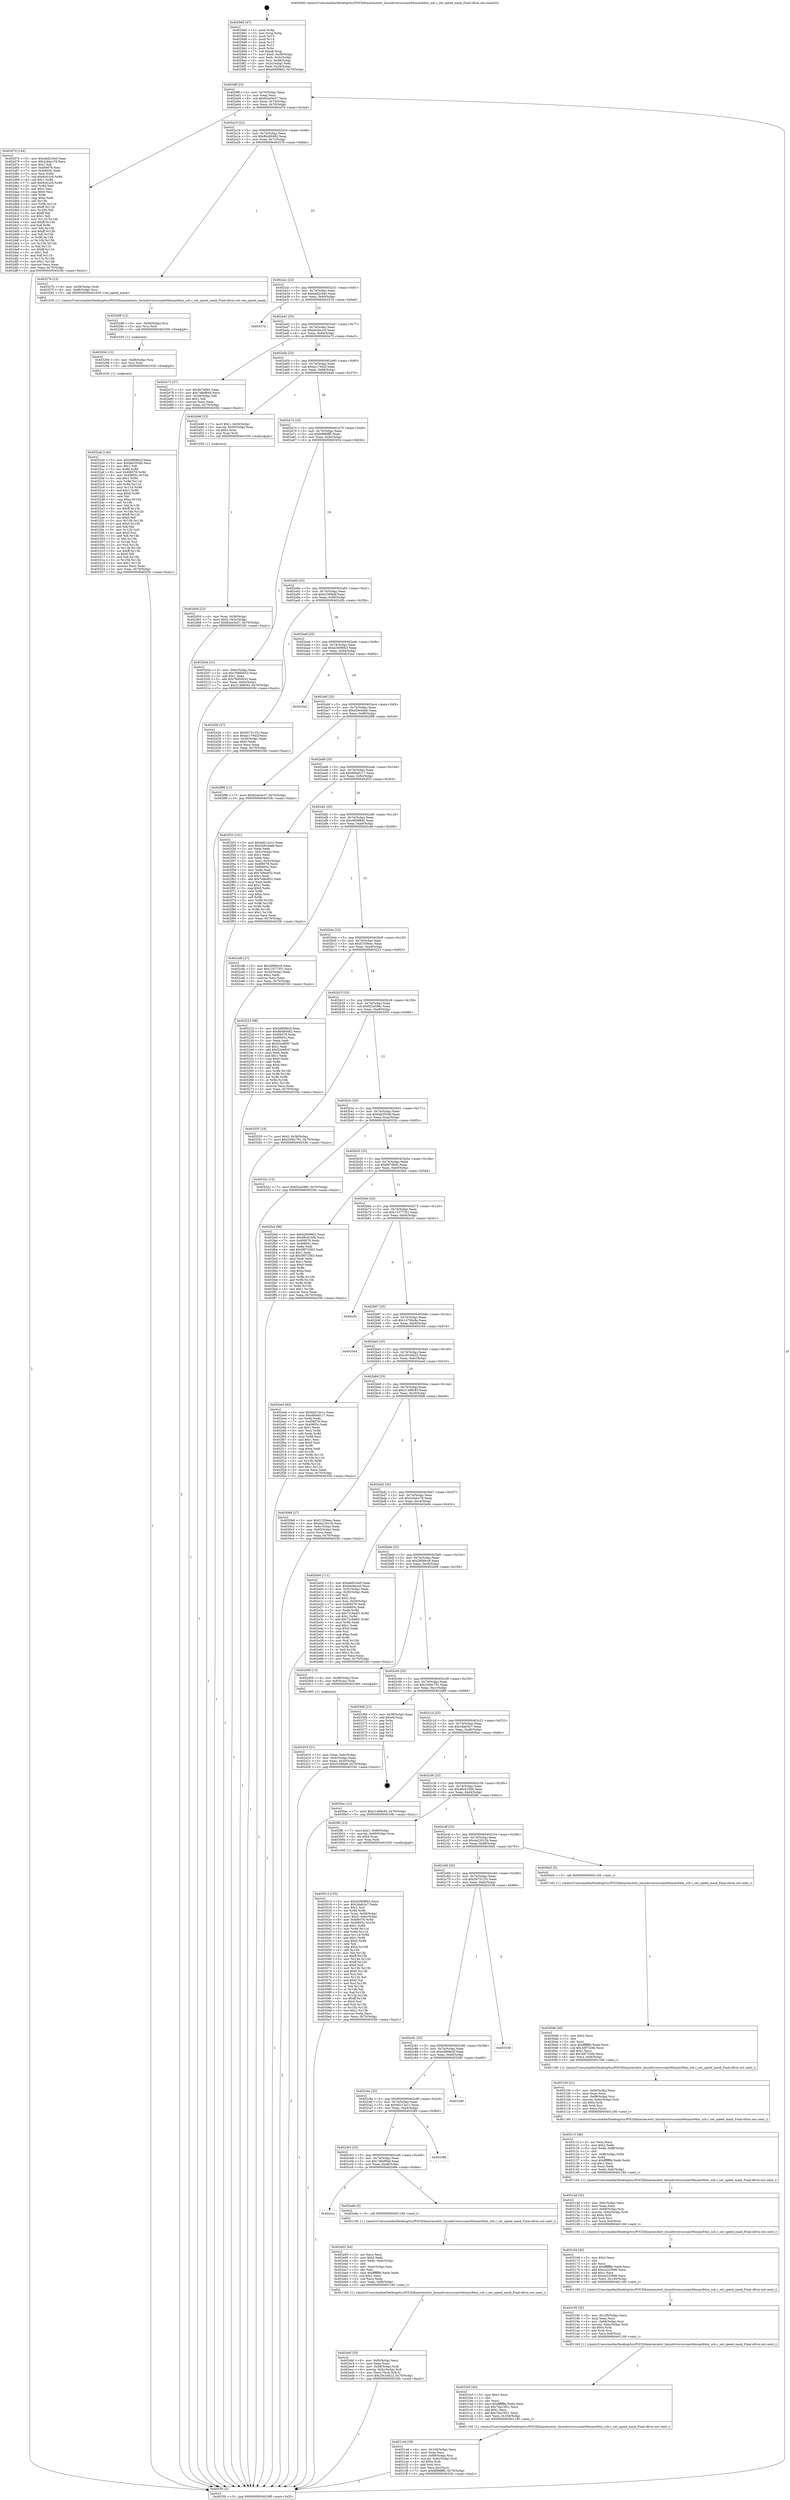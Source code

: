 digraph "0x4029d0" {
  label = "0x4029d0 (/mnt/c/Users/mathe/Desktop/tcc/POCII/binaries/extr_linuxdriversscsiaic94xxaic94xx_scb.c_set_speed_mask_Final-ollvm.out::main(0))"
  labelloc = "t"
  node[shape=record]

  Entry [label="",width=0.3,height=0.3,shape=circle,fillcolor=black,style=filled]
  "0x4029ff" [label="{
     0x4029ff [23]\l
     | [instrs]\l
     &nbsp;&nbsp;0x4029ff \<+3\>: mov -0x70(%rbp),%eax\l
     &nbsp;&nbsp;0x402a02 \<+2\>: mov %eax,%ecx\l
     &nbsp;&nbsp;0x402a04 \<+6\>: sub $0x82ee5e37,%ecx\l
     &nbsp;&nbsp;0x402a0a \<+3\>: mov %eax,-0x74(%rbp)\l
     &nbsp;&nbsp;0x402a0d \<+3\>: mov %ecx,-0x78(%rbp)\l
     &nbsp;&nbsp;0x402a10 \<+6\>: je 0000000000402d74 \<main+0x3a4\>\l
  }"]
  "0x402d74" [label="{
     0x402d74 [144]\l
     | [instrs]\l
     &nbsp;&nbsp;0x402d74 \<+5\>: mov $0xa6d2c5e0,%eax\l
     &nbsp;&nbsp;0x402d79 \<+5\>: mov $0x2cbdcc78,%ecx\l
     &nbsp;&nbsp;0x402d7e \<+2\>: mov $0x1,%dl\l
     &nbsp;&nbsp;0x402d80 \<+7\>: mov 0x406078,%esi\l
     &nbsp;&nbsp;0x402d87 \<+7\>: mov 0x40605c,%edi\l
     &nbsp;&nbsp;0x402d8e \<+3\>: mov %esi,%r8d\l
     &nbsp;&nbsp;0x402d91 \<+7\>: sub $0x8cfc2c6,%r8d\l
     &nbsp;&nbsp;0x402d98 \<+4\>: sub $0x1,%r8d\l
     &nbsp;&nbsp;0x402d9c \<+7\>: add $0x8cfc2c6,%r8d\l
     &nbsp;&nbsp;0x402da3 \<+4\>: imul %r8d,%esi\l
     &nbsp;&nbsp;0x402da7 \<+3\>: and $0x1,%esi\l
     &nbsp;&nbsp;0x402daa \<+3\>: cmp $0x0,%esi\l
     &nbsp;&nbsp;0x402dad \<+4\>: sete %r9b\l
     &nbsp;&nbsp;0x402db1 \<+3\>: cmp $0xa,%edi\l
     &nbsp;&nbsp;0x402db4 \<+4\>: setl %r10b\l
     &nbsp;&nbsp;0x402db8 \<+3\>: mov %r9b,%r11b\l
     &nbsp;&nbsp;0x402dbb \<+4\>: xor $0xff,%r11b\l
     &nbsp;&nbsp;0x402dbf \<+3\>: mov %r10b,%bl\l
     &nbsp;&nbsp;0x402dc2 \<+3\>: xor $0xff,%bl\l
     &nbsp;&nbsp;0x402dc5 \<+3\>: xor $0x1,%dl\l
     &nbsp;&nbsp;0x402dc8 \<+3\>: mov %r11b,%r14b\l
     &nbsp;&nbsp;0x402dcb \<+4\>: and $0xff,%r14b\l
     &nbsp;&nbsp;0x402dcf \<+3\>: and %dl,%r9b\l
     &nbsp;&nbsp;0x402dd2 \<+3\>: mov %bl,%r15b\l
     &nbsp;&nbsp;0x402dd5 \<+4\>: and $0xff,%r15b\l
     &nbsp;&nbsp;0x402dd9 \<+3\>: and %dl,%r10b\l
     &nbsp;&nbsp;0x402ddc \<+3\>: or %r9b,%r14b\l
     &nbsp;&nbsp;0x402ddf \<+3\>: or %r10b,%r15b\l
     &nbsp;&nbsp;0x402de2 \<+3\>: xor %r15b,%r14b\l
     &nbsp;&nbsp;0x402de5 \<+3\>: or %bl,%r11b\l
     &nbsp;&nbsp;0x402de8 \<+4\>: xor $0xff,%r11b\l
     &nbsp;&nbsp;0x402dec \<+3\>: or $0x1,%dl\l
     &nbsp;&nbsp;0x402def \<+3\>: and %dl,%r11b\l
     &nbsp;&nbsp;0x402df2 \<+3\>: or %r11b,%r14b\l
     &nbsp;&nbsp;0x402df5 \<+4\>: test $0x1,%r14b\l
     &nbsp;&nbsp;0x402df9 \<+3\>: cmovne %ecx,%eax\l
     &nbsp;&nbsp;0x402dfc \<+3\>: mov %eax,-0x70(%rbp)\l
     &nbsp;&nbsp;0x402dff \<+5\>: jmp 00000000004033fc \<main+0xa2c\>\l
  }"]
  "0x402a16" [label="{
     0x402a16 [22]\l
     | [instrs]\l
     &nbsp;&nbsp;0x402a16 \<+5\>: jmp 0000000000402a1b \<main+0x4b\>\l
     &nbsp;&nbsp;0x402a1b \<+3\>: mov -0x74(%rbp),%eax\l
     &nbsp;&nbsp;0x402a1e \<+5\>: sub $0x8b480482,%eax\l
     &nbsp;&nbsp;0x402a23 \<+3\>: mov %eax,-0x7c(%rbp)\l
     &nbsp;&nbsp;0x402a26 \<+6\>: je 000000000040327b \<main+0x8ab\>\l
  }"]
  Exit [label="",width=0.3,height=0.3,shape=circle,fillcolor=black,style=filled,peripheries=2]
  "0x40327b" [label="{
     0x40327b [13]\l
     | [instrs]\l
     &nbsp;&nbsp;0x40327b \<+4\>: mov -0x58(%rbp),%rdi\l
     &nbsp;&nbsp;0x40327f \<+4\>: mov -0x68(%rbp),%rsi\l
     &nbsp;&nbsp;0x403283 \<+5\>: call 0000000000401630 \<set_speed_mask\>\l
     | [calls]\l
     &nbsp;&nbsp;0x401630 \{1\} (/mnt/c/Users/mathe/Desktop/tcc/POCII/binaries/extr_linuxdriversscsiaic94xxaic94xx_scb.c_set_speed_mask_Final-ollvm.out::set_speed_mask)\l
  }"]
  "0x402a2c" [label="{
     0x402a2c [22]\l
     | [instrs]\l
     &nbsp;&nbsp;0x402a2c \<+5\>: jmp 0000000000402a31 \<main+0x61\>\l
     &nbsp;&nbsp;0x402a31 \<+3\>: mov -0x74(%rbp),%eax\l
     &nbsp;&nbsp;0x402a34 \<+5\>: sub $0xa6d2c5e0,%eax\l
     &nbsp;&nbsp;0x402a39 \<+3\>: mov %eax,-0x80(%rbp)\l
     &nbsp;&nbsp;0x402a3c \<+6\>: je 000000000040337d \<main+0x9ad\>\l
  }"]
  "0x4032a0" [label="{
     0x4032a0 [140]\l
     | [instrs]\l
     &nbsp;&nbsp;0x4032a0 \<+5\>: mov $0x5d808e2f,%eax\l
     &nbsp;&nbsp;0x4032a5 \<+5\>: mov $0xfab355db,%ecx\l
     &nbsp;&nbsp;0x4032aa \<+2\>: mov $0x1,%dl\l
     &nbsp;&nbsp;0x4032ac \<+3\>: xor %r8d,%r8d\l
     &nbsp;&nbsp;0x4032af \<+8\>: mov 0x406078,%r9d\l
     &nbsp;&nbsp;0x4032b7 \<+8\>: mov 0x40605c,%r10d\l
     &nbsp;&nbsp;0x4032bf \<+4\>: sub $0x1,%r8d\l
     &nbsp;&nbsp;0x4032c3 \<+3\>: mov %r9d,%r11d\l
     &nbsp;&nbsp;0x4032c6 \<+3\>: add %r8d,%r11d\l
     &nbsp;&nbsp;0x4032c9 \<+4\>: imul %r11d,%r9d\l
     &nbsp;&nbsp;0x4032cd \<+4\>: and $0x1,%r9d\l
     &nbsp;&nbsp;0x4032d1 \<+4\>: cmp $0x0,%r9d\l
     &nbsp;&nbsp;0x4032d5 \<+3\>: sete %bl\l
     &nbsp;&nbsp;0x4032d8 \<+4\>: cmp $0xa,%r10d\l
     &nbsp;&nbsp;0x4032dc \<+4\>: setl %r14b\l
     &nbsp;&nbsp;0x4032e0 \<+3\>: mov %bl,%r15b\l
     &nbsp;&nbsp;0x4032e3 \<+4\>: xor $0xff,%r15b\l
     &nbsp;&nbsp;0x4032e7 \<+3\>: mov %r14b,%r12b\l
     &nbsp;&nbsp;0x4032ea \<+4\>: xor $0xff,%r12b\l
     &nbsp;&nbsp;0x4032ee \<+3\>: xor $0x0,%dl\l
     &nbsp;&nbsp;0x4032f1 \<+3\>: mov %r15b,%r13b\l
     &nbsp;&nbsp;0x4032f4 \<+4\>: and $0x0,%r13b\l
     &nbsp;&nbsp;0x4032f8 \<+2\>: and %dl,%bl\l
     &nbsp;&nbsp;0x4032fa \<+3\>: mov %r12b,%sil\l
     &nbsp;&nbsp;0x4032fd \<+4\>: and $0x0,%sil\l
     &nbsp;&nbsp;0x403301 \<+3\>: and %dl,%r14b\l
     &nbsp;&nbsp;0x403304 \<+3\>: or %bl,%r13b\l
     &nbsp;&nbsp;0x403307 \<+3\>: or %r14b,%sil\l
     &nbsp;&nbsp;0x40330a \<+3\>: xor %sil,%r13b\l
     &nbsp;&nbsp;0x40330d \<+3\>: or %r12b,%r15b\l
     &nbsp;&nbsp;0x403310 \<+4\>: xor $0xff,%r15b\l
     &nbsp;&nbsp;0x403314 \<+3\>: or $0x0,%dl\l
     &nbsp;&nbsp;0x403317 \<+3\>: and %dl,%r15b\l
     &nbsp;&nbsp;0x40331a \<+3\>: or %r15b,%r13b\l
     &nbsp;&nbsp;0x40331d \<+4\>: test $0x1,%r13b\l
     &nbsp;&nbsp;0x403321 \<+3\>: cmovne %ecx,%eax\l
     &nbsp;&nbsp;0x403324 \<+3\>: mov %eax,-0x70(%rbp)\l
     &nbsp;&nbsp;0x403327 \<+5\>: jmp 00000000004033fc \<main+0xa2c\>\l
  }"]
  "0x40337d" [label="{
     0x40337d\l
  }", style=dashed]
  "0x402a42" [label="{
     0x402a42 [25]\l
     | [instrs]\l
     &nbsp;&nbsp;0x402a42 \<+5\>: jmp 0000000000402a47 \<main+0x77\>\l
     &nbsp;&nbsp;0x402a47 \<+3\>: mov -0x74(%rbp),%eax\l
     &nbsp;&nbsp;0x402a4a \<+5\>: sub $0xbbcbecc0,%eax\l
     &nbsp;&nbsp;0x402a4f \<+6\>: mov %eax,-0x84(%rbp)\l
     &nbsp;&nbsp;0x402a55 \<+6\>: je 0000000000402e73 \<main+0x4a3\>\l
  }"]
  "0x403294" [label="{
     0x403294 [12]\l
     | [instrs]\l
     &nbsp;&nbsp;0x403294 \<+4\>: mov -0x68(%rbp),%rsi\l
     &nbsp;&nbsp;0x403298 \<+3\>: mov %rsi,%rdi\l
     &nbsp;&nbsp;0x40329b \<+5\>: call 0000000000401030 \<free@plt\>\l
     | [calls]\l
     &nbsp;&nbsp;0x401030 \{1\} (unknown)\l
  }"]
  "0x402e73" [label="{
     0x402e73 [27]\l
     | [instrs]\l
     &nbsp;&nbsp;0x402e73 \<+5\>: mov $0x9e7d692,%eax\l
     &nbsp;&nbsp;0x402e78 \<+5\>: mov $0x7d6ef64d,%ecx\l
     &nbsp;&nbsp;0x402e7d \<+3\>: mov -0x29(%rbp),%dl\l
     &nbsp;&nbsp;0x402e80 \<+3\>: test $0x1,%dl\l
     &nbsp;&nbsp;0x402e83 \<+3\>: cmovne %ecx,%eax\l
     &nbsp;&nbsp;0x402e86 \<+3\>: mov %eax,-0x70(%rbp)\l
     &nbsp;&nbsp;0x402e89 \<+5\>: jmp 00000000004033fc \<main+0xa2c\>\l
  }"]
  "0x402a5b" [label="{
     0x402a5b [25]\l
     | [instrs]\l
     &nbsp;&nbsp;0x402a5b \<+5\>: jmp 0000000000402a60 \<main+0x90\>\l
     &nbsp;&nbsp;0x402a60 \<+3\>: mov -0x74(%rbp),%eax\l
     &nbsp;&nbsp;0x402a63 \<+5\>: sub $0xbc17942f,%eax\l
     &nbsp;&nbsp;0x402a68 \<+6\>: mov %eax,-0x88(%rbp)\l
     &nbsp;&nbsp;0x402a6e \<+6\>: je 0000000000402d46 \<main+0x376\>\l
  }"]
  "0x403288" [label="{
     0x403288 [12]\l
     | [instrs]\l
     &nbsp;&nbsp;0x403288 \<+4\>: mov -0x58(%rbp),%rsi\l
     &nbsp;&nbsp;0x40328c \<+3\>: mov %rsi,%rdi\l
     &nbsp;&nbsp;0x40328f \<+5\>: call 0000000000401030 \<free@plt\>\l
     | [calls]\l
     &nbsp;&nbsp;0x401030 \{1\} (unknown)\l
  }"]
  "0x402d46" [label="{
     0x402d46 [23]\l
     | [instrs]\l
     &nbsp;&nbsp;0x402d46 \<+7\>: movl $0x1,-0x50(%rbp)\l
     &nbsp;&nbsp;0x402d4d \<+4\>: movslq -0x50(%rbp),%rax\l
     &nbsp;&nbsp;0x402d51 \<+4\>: shl $0x2,%rax\l
     &nbsp;&nbsp;0x402d55 \<+3\>: mov %rax,%rdi\l
     &nbsp;&nbsp;0x402d58 \<+5\>: call 0000000000401050 \<malloc@plt\>\l
     | [calls]\l
     &nbsp;&nbsp;0x401050 \{1\} (unknown)\l
  }"]
  "0x402a74" [label="{
     0x402a74 [25]\l
     | [instrs]\l
     &nbsp;&nbsp;0x402a74 \<+5\>: jmp 0000000000402a79 \<main+0xa9\>\l
     &nbsp;&nbsp;0x402a79 \<+3\>: mov -0x74(%rbp),%eax\l
     &nbsp;&nbsp;0x402a7c \<+5\>: sub $0xbf888ff5,%eax\l
     &nbsp;&nbsp;0x402a81 \<+6\>: mov %eax,-0x8c(%rbp)\l
     &nbsp;&nbsp;0x402a87 \<+6\>: je 0000000000403204 \<main+0x834\>\l
  }"]
  "0x4031dd" [label="{
     0x4031dd [39]\l
     | [instrs]\l
     &nbsp;&nbsp;0x4031dd \<+6\>: mov -0x104(%rbp),%ecx\l
     &nbsp;&nbsp;0x4031e3 \<+3\>: imul %eax,%ecx\l
     &nbsp;&nbsp;0x4031e6 \<+4\>: mov -0x68(%rbp),%rsi\l
     &nbsp;&nbsp;0x4031ea \<+4\>: movslq -0x6c(%rbp),%rdi\l
     &nbsp;&nbsp;0x4031ee \<+4\>: shl $0x4,%rdi\l
     &nbsp;&nbsp;0x4031f2 \<+3\>: add %rdi,%rsi\l
     &nbsp;&nbsp;0x4031f5 \<+3\>: mov %ecx,0xc(%rsi)\l
     &nbsp;&nbsp;0x4031f8 \<+7\>: movl $0xbf888ff5,-0x70(%rbp)\l
     &nbsp;&nbsp;0x4031ff \<+5\>: jmp 00000000004033fc \<main+0xa2c\>\l
  }"]
  "0x403204" [label="{
     0x403204 [31]\l
     | [instrs]\l
     &nbsp;&nbsp;0x403204 \<+3\>: mov -0x6c(%rbp),%eax\l
     &nbsp;&nbsp;0x403207 \<+5\>: sub $0x76950b53,%eax\l
     &nbsp;&nbsp;0x40320c \<+3\>: add $0x1,%eax\l
     &nbsp;&nbsp;0x40320f \<+5\>: add $0x76950b53,%eax\l
     &nbsp;&nbsp;0x403214 \<+3\>: mov %eax,-0x6c(%rbp)\l
     &nbsp;&nbsp;0x403217 \<+7\>: movl $0x21488c83,-0x70(%rbp)\l
     &nbsp;&nbsp;0x40321e \<+5\>: jmp 00000000004033fc \<main+0xa2c\>\l
  }"]
  "0x402a8d" [label="{
     0x402a8d [25]\l
     | [instrs]\l
     &nbsp;&nbsp;0x402a8d \<+5\>: jmp 0000000000402a92 \<main+0xc2\>\l
     &nbsp;&nbsp;0x402a92 \<+3\>: mov -0x74(%rbp),%eax\l
     &nbsp;&nbsp;0x402a95 \<+5\>: sub $0xd106fedf,%eax\l
     &nbsp;&nbsp;0x402a9a \<+6\>: mov %eax,-0x90(%rbp)\l
     &nbsp;&nbsp;0x402aa0 \<+6\>: je 0000000000402d2b \<main+0x35b\>\l
  }"]
  "0x4031b5" [label="{
     0x4031b5 [40]\l
     | [instrs]\l
     &nbsp;&nbsp;0x4031b5 \<+5\>: mov $0x2,%ecx\l
     &nbsp;&nbsp;0x4031ba \<+1\>: cltd\l
     &nbsp;&nbsp;0x4031bb \<+2\>: idiv %ecx\l
     &nbsp;&nbsp;0x4031bd \<+6\>: imul $0xfffffffe,%edx,%ecx\l
     &nbsp;&nbsp;0x4031c3 \<+6\>: sub $0x7da15f21,%ecx\l
     &nbsp;&nbsp;0x4031c9 \<+3\>: add $0x1,%ecx\l
     &nbsp;&nbsp;0x4031cc \<+6\>: add $0x7da15f21,%ecx\l
     &nbsp;&nbsp;0x4031d2 \<+6\>: mov %ecx,-0x104(%rbp)\l
     &nbsp;&nbsp;0x4031d8 \<+5\>: call 0000000000401160 \<next_i\>\l
     | [calls]\l
     &nbsp;&nbsp;0x401160 \{1\} (/mnt/c/Users/mathe/Desktop/tcc/POCII/binaries/extr_linuxdriversscsiaic94xxaic94xx_scb.c_set_speed_mask_Final-ollvm.out::next_i)\l
  }"]
  "0x402d2b" [label="{
     0x402d2b [27]\l
     | [instrs]\l
     &nbsp;&nbsp;0x402d2b \<+5\>: mov $0x5b73123c,%eax\l
     &nbsp;&nbsp;0x402d30 \<+5\>: mov $0xbc17942f,%ecx\l
     &nbsp;&nbsp;0x402d35 \<+3\>: mov -0x30(%rbp),%edx\l
     &nbsp;&nbsp;0x402d38 \<+3\>: cmp $0x0,%edx\l
     &nbsp;&nbsp;0x402d3b \<+3\>: cmove %ecx,%eax\l
     &nbsp;&nbsp;0x402d3e \<+3\>: mov %eax,-0x70(%rbp)\l
     &nbsp;&nbsp;0x402d41 \<+5\>: jmp 00000000004033fc \<main+0xa2c\>\l
  }"]
  "0x402aa6" [label="{
     0x402aa6 [25]\l
     | [instrs]\l
     &nbsp;&nbsp;0x402aa6 \<+5\>: jmp 0000000000402aab \<main+0xdb\>\l
     &nbsp;&nbsp;0x402aab \<+3\>: mov -0x74(%rbp),%eax\l
     &nbsp;&nbsp;0x402aae \<+5\>: sub $0xd20096b3,%eax\l
     &nbsp;&nbsp;0x402ab3 \<+6\>: mov %eax,-0x94(%rbp)\l
     &nbsp;&nbsp;0x402ab9 \<+6\>: je 00000000004033a2 \<main+0x9d2\>\l
  }"]
  "0x403195" [label="{
     0x403195 [32]\l
     | [instrs]\l
     &nbsp;&nbsp;0x403195 \<+6\>: mov -0x100(%rbp),%ecx\l
     &nbsp;&nbsp;0x40319b \<+3\>: imul %eax,%ecx\l
     &nbsp;&nbsp;0x40319e \<+4\>: mov -0x68(%rbp),%rsi\l
     &nbsp;&nbsp;0x4031a2 \<+4\>: movslq -0x6c(%rbp),%rdi\l
     &nbsp;&nbsp;0x4031a6 \<+4\>: shl $0x4,%rdi\l
     &nbsp;&nbsp;0x4031aa \<+3\>: add %rdi,%rsi\l
     &nbsp;&nbsp;0x4031ad \<+3\>: mov %ecx,0x8(%rsi)\l
     &nbsp;&nbsp;0x4031b0 \<+5\>: call 0000000000401160 \<next_i\>\l
     | [calls]\l
     &nbsp;&nbsp;0x401160 \{1\} (/mnt/c/Users/mathe/Desktop/tcc/POCII/binaries/extr_linuxdriversscsiaic94xxaic94xx_scb.c_set_speed_mask_Final-ollvm.out::next_i)\l
  }"]
  "0x4033a2" [label="{
     0x4033a2\l
  }", style=dashed]
  "0x402abf" [label="{
     0x402abf [25]\l
     | [instrs]\l
     &nbsp;&nbsp;0x402abf \<+5\>: jmp 0000000000402ac4 \<main+0xf4\>\l
     &nbsp;&nbsp;0x402ac4 \<+3\>: mov -0x74(%rbp),%eax\l
     &nbsp;&nbsp;0x402ac7 \<+5\>: sub $0xd29cd4eb,%eax\l
     &nbsp;&nbsp;0x402acc \<+6\>: mov %eax,-0x98(%rbp)\l
     &nbsp;&nbsp;0x402ad2 \<+6\>: je 0000000000402f98 \<main+0x5c8\>\l
  }"]
  "0x40316d" [label="{
     0x40316d [40]\l
     | [instrs]\l
     &nbsp;&nbsp;0x40316d \<+5\>: mov $0x2,%ecx\l
     &nbsp;&nbsp;0x403172 \<+1\>: cltd\l
     &nbsp;&nbsp;0x403173 \<+2\>: idiv %ecx\l
     &nbsp;&nbsp;0x403175 \<+6\>: imul $0xfffffffe,%edx,%ecx\l
     &nbsp;&nbsp;0x40317b \<+6\>: add $0xce233696,%ecx\l
     &nbsp;&nbsp;0x403181 \<+3\>: add $0x1,%ecx\l
     &nbsp;&nbsp;0x403184 \<+6\>: sub $0xce233696,%ecx\l
     &nbsp;&nbsp;0x40318a \<+6\>: mov %ecx,-0x100(%rbp)\l
     &nbsp;&nbsp;0x403190 \<+5\>: call 0000000000401160 \<next_i\>\l
     | [calls]\l
     &nbsp;&nbsp;0x401160 \{1\} (/mnt/c/Users/mathe/Desktop/tcc/POCII/binaries/extr_linuxdriversscsiaic94xxaic94xx_scb.c_set_speed_mask_Final-ollvm.out::next_i)\l
  }"]
  "0x402f98" [label="{
     0x402f98 [12]\l
     | [instrs]\l
     &nbsp;&nbsp;0x402f98 \<+7\>: movl $0x82ee5e37,-0x70(%rbp)\l
     &nbsp;&nbsp;0x402f9f \<+5\>: jmp 00000000004033fc \<main+0xa2c\>\l
  }"]
  "0x402ad8" [label="{
     0x402ad8 [25]\l
     | [instrs]\l
     &nbsp;&nbsp;0x402ad8 \<+5\>: jmp 0000000000402add \<main+0x10d\>\l
     &nbsp;&nbsp;0x402add \<+3\>: mov -0x74(%rbp),%eax\l
     &nbsp;&nbsp;0x402ae0 \<+5\>: sub $0xd95e6117,%eax\l
     &nbsp;&nbsp;0x402ae5 \<+6\>: mov %eax,-0x9c(%rbp)\l
     &nbsp;&nbsp;0x402aeb \<+6\>: je 0000000000402f33 \<main+0x563\>\l
  }"]
  "0x40314d" [label="{
     0x40314d [32]\l
     | [instrs]\l
     &nbsp;&nbsp;0x40314d \<+6\>: mov -0xfc(%rbp),%ecx\l
     &nbsp;&nbsp;0x403153 \<+3\>: imul %eax,%ecx\l
     &nbsp;&nbsp;0x403156 \<+4\>: mov -0x68(%rbp),%rsi\l
     &nbsp;&nbsp;0x40315a \<+4\>: movslq -0x6c(%rbp),%rdi\l
     &nbsp;&nbsp;0x40315e \<+4\>: shl $0x4,%rdi\l
     &nbsp;&nbsp;0x403162 \<+3\>: add %rdi,%rsi\l
     &nbsp;&nbsp;0x403165 \<+3\>: mov %ecx,0x4(%rsi)\l
     &nbsp;&nbsp;0x403168 \<+5\>: call 0000000000401160 \<next_i\>\l
     | [calls]\l
     &nbsp;&nbsp;0x401160 \{1\} (/mnt/c/Users/mathe/Desktop/tcc/POCII/binaries/extr_linuxdriversscsiaic94xxaic94xx_scb.c_set_speed_mask_Final-ollvm.out::next_i)\l
  }"]
  "0x402f33" [label="{
     0x402f33 [101]\l
     | [instrs]\l
     &nbsp;&nbsp;0x402f33 \<+5\>: mov $0x6d212e1c,%eax\l
     &nbsp;&nbsp;0x402f38 \<+5\>: mov $0xd29cd4eb,%ecx\l
     &nbsp;&nbsp;0x402f3d \<+2\>: xor %edx,%edx\l
     &nbsp;&nbsp;0x402f3f \<+3\>: mov -0x5c(%rbp),%esi\l
     &nbsp;&nbsp;0x402f42 \<+3\>: sub $0x1,%edx\l
     &nbsp;&nbsp;0x402f45 \<+2\>: sub %edx,%esi\l
     &nbsp;&nbsp;0x402f47 \<+3\>: mov %esi,-0x5c(%rbp)\l
     &nbsp;&nbsp;0x402f4a \<+7\>: mov 0x406078,%edx\l
     &nbsp;&nbsp;0x402f51 \<+7\>: mov 0x40605c,%esi\l
     &nbsp;&nbsp;0x402f58 \<+2\>: mov %edx,%edi\l
     &nbsp;&nbsp;0x402f5a \<+6\>: sub $0x7e9e4f52,%edi\l
     &nbsp;&nbsp;0x402f60 \<+3\>: sub $0x1,%edi\l
     &nbsp;&nbsp;0x402f63 \<+6\>: add $0x7e9e4f52,%edi\l
     &nbsp;&nbsp;0x402f69 \<+3\>: imul %edi,%edx\l
     &nbsp;&nbsp;0x402f6c \<+3\>: and $0x1,%edx\l
     &nbsp;&nbsp;0x402f6f \<+3\>: cmp $0x0,%edx\l
     &nbsp;&nbsp;0x402f72 \<+4\>: sete %r8b\l
     &nbsp;&nbsp;0x402f76 \<+3\>: cmp $0xa,%esi\l
     &nbsp;&nbsp;0x402f79 \<+4\>: setl %r9b\l
     &nbsp;&nbsp;0x402f7d \<+3\>: mov %r8b,%r10b\l
     &nbsp;&nbsp;0x402f80 \<+3\>: and %r9b,%r10b\l
     &nbsp;&nbsp;0x402f83 \<+3\>: xor %r9b,%r8b\l
     &nbsp;&nbsp;0x402f86 \<+3\>: or %r8b,%r10b\l
     &nbsp;&nbsp;0x402f89 \<+4\>: test $0x1,%r10b\l
     &nbsp;&nbsp;0x402f8d \<+3\>: cmovne %ecx,%eax\l
     &nbsp;&nbsp;0x402f90 \<+3\>: mov %eax,-0x70(%rbp)\l
     &nbsp;&nbsp;0x402f93 \<+5\>: jmp 00000000004033fc \<main+0xa2c\>\l
  }"]
  "0x402af1" [label="{
     0x402af1 [25]\l
     | [instrs]\l
     &nbsp;&nbsp;0x402af1 \<+5\>: jmp 0000000000402af6 \<main+0x126\>\l
     &nbsp;&nbsp;0x402af6 \<+3\>: mov -0x74(%rbp),%eax\l
     &nbsp;&nbsp;0x402af9 \<+5\>: sub $0xe909f8d2,%eax\l
     &nbsp;&nbsp;0x402afe \<+6\>: mov %eax,-0xa0(%rbp)\l
     &nbsp;&nbsp;0x402b04 \<+6\>: je 0000000000402cd6 \<main+0x306\>\l
  }"]
  "0x40311f" [label="{
     0x40311f [46]\l
     | [instrs]\l
     &nbsp;&nbsp;0x40311f \<+2\>: xor %ecx,%ecx\l
     &nbsp;&nbsp;0x403121 \<+5\>: mov $0x2,%edx\l
     &nbsp;&nbsp;0x403126 \<+6\>: mov %edx,-0xf8(%rbp)\l
     &nbsp;&nbsp;0x40312c \<+1\>: cltd\l
     &nbsp;&nbsp;0x40312d \<+7\>: mov -0xf8(%rbp),%r8d\l
     &nbsp;&nbsp;0x403134 \<+3\>: idiv %r8d\l
     &nbsp;&nbsp;0x403137 \<+6\>: imul $0xfffffffe,%edx,%edx\l
     &nbsp;&nbsp;0x40313d \<+3\>: sub $0x1,%ecx\l
     &nbsp;&nbsp;0x403140 \<+2\>: sub %ecx,%edx\l
     &nbsp;&nbsp;0x403142 \<+6\>: mov %edx,-0xfc(%rbp)\l
     &nbsp;&nbsp;0x403148 \<+5\>: call 0000000000401160 \<next_i\>\l
     | [calls]\l
     &nbsp;&nbsp;0x401160 \{1\} (/mnt/c/Users/mathe/Desktop/tcc/POCII/binaries/extr_linuxdriversscsiaic94xxaic94xx_scb.c_set_speed_mask_Final-ollvm.out::next_i)\l
  }"]
  "0x402cd6" [label="{
     0x402cd6 [27]\l
     | [instrs]\l
     &nbsp;&nbsp;0x402cd6 \<+5\>: mov $0x2f689cc6,%eax\l
     &nbsp;&nbsp;0x402cdb \<+5\>: mov $0x13377351,%ecx\l
     &nbsp;&nbsp;0x402ce0 \<+3\>: mov -0x34(%rbp),%edx\l
     &nbsp;&nbsp;0x402ce3 \<+3\>: cmp $0x2,%edx\l
     &nbsp;&nbsp;0x402ce6 \<+3\>: cmovne %ecx,%eax\l
     &nbsp;&nbsp;0x402ce9 \<+3\>: mov %eax,-0x70(%rbp)\l
     &nbsp;&nbsp;0x402cec \<+5\>: jmp 00000000004033fc \<main+0xa2c\>\l
  }"]
  "0x402b0a" [label="{
     0x402b0a [25]\l
     | [instrs]\l
     &nbsp;&nbsp;0x402b0a \<+5\>: jmp 0000000000402b0f \<main+0x13f\>\l
     &nbsp;&nbsp;0x402b0f \<+3\>: mov -0x74(%rbp),%eax\l
     &nbsp;&nbsp;0x402b12 \<+5\>: sub $0xf1359eec,%eax\l
     &nbsp;&nbsp;0x402b17 \<+6\>: mov %eax,-0xa4(%rbp)\l
     &nbsp;&nbsp;0x402b1d \<+6\>: je 0000000000403223 \<main+0x853\>\l
  }"]
  "0x4033fc" [label="{
     0x4033fc [5]\l
     | [instrs]\l
     &nbsp;&nbsp;0x4033fc \<+5\>: jmp 00000000004029ff \<main+0x2f\>\l
  }"]
  "0x4029d0" [label="{
     0x4029d0 [47]\l
     | [instrs]\l
     &nbsp;&nbsp;0x4029d0 \<+1\>: push %rbp\l
     &nbsp;&nbsp;0x4029d1 \<+3\>: mov %rsp,%rbp\l
     &nbsp;&nbsp;0x4029d4 \<+2\>: push %r15\l
     &nbsp;&nbsp;0x4029d6 \<+2\>: push %r14\l
     &nbsp;&nbsp;0x4029d8 \<+2\>: push %r13\l
     &nbsp;&nbsp;0x4029da \<+2\>: push %r12\l
     &nbsp;&nbsp;0x4029dc \<+1\>: push %rbx\l
     &nbsp;&nbsp;0x4029dd \<+7\>: sub $0xe8,%rsp\l
     &nbsp;&nbsp;0x4029e4 \<+7\>: movl $0x0,-0x38(%rbp)\l
     &nbsp;&nbsp;0x4029eb \<+3\>: mov %edi,-0x3c(%rbp)\l
     &nbsp;&nbsp;0x4029ee \<+4\>: mov %rsi,-0x48(%rbp)\l
     &nbsp;&nbsp;0x4029f2 \<+3\>: mov -0x3c(%rbp),%edi\l
     &nbsp;&nbsp;0x4029f5 \<+3\>: mov %edi,-0x34(%rbp)\l
     &nbsp;&nbsp;0x4029f8 \<+7\>: movl $0xe909f8d2,-0x70(%rbp)\l
  }"]
  "0x403100" [label="{
     0x403100 [31]\l
     | [instrs]\l
     &nbsp;&nbsp;0x403100 \<+6\>: mov -0xf4(%rbp),%ecx\l
     &nbsp;&nbsp;0x403106 \<+3\>: imul %eax,%ecx\l
     &nbsp;&nbsp;0x403109 \<+4\>: mov -0x68(%rbp),%rsi\l
     &nbsp;&nbsp;0x40310d \<+4\>: movslq -0x6c(%rbp),%rdi\l
     &nbsp;&nbsp;0x403111 \<+4\>: shl $0x4,%rdi\l
     &nbsp;&nbsp;0x403115 \<+3\>: add %rdi,%rsi\l
     &nbsp;&nbsp;0x403118 \<+2\>: mov %ecx,(%rsi)\l
     &nbsp;&nbsp;0x40311a \<+5\>: call 0000000000401160 \<next_i\>\l
     | [calls]\l
     &nbsp;&nbsp;0x401160 \{1\} (/mnt/c/Users/mathe/Desktop/tcc/POCII/binaries/extr_linuxdriversscsiaic94xxaic94xx_scb.c_set_speed_mask_Final-ollvm.out::next_i)\l
  }"]
  "0x403223" [label="{
     0x403223 [88]\l
     | [instrs]\l
     &nbsp;&nbsp;0x403223 \<+5\>: mov $0x5d808e2f,%eax\l
     &nbsp;&nbsp;0x403228 \<+5\>: mov $0x8b480482,%ecx\l
     &nbsp;&nbsp;0x40322d \<+7\>: mov 0x406078,%edx\l
     &nbsp;&nbsp;0x403234 \<+7\>: mov 0x40605c,%esi\l
     &nbsp;&nbsp;0x40323b \<+2\>: mov %edx,%edi\l
     &nbsp;&nbsp;0x40323d \<+6\>: sub $0x52edf047,%edi\l
     &nbsp;&nbsp;0x403243 \<+3\>: sub $0x1,%edi\l
     &nbsp;&nbsp;0x403246 \<+6\>: add $0x52edf047,%edi\l
     &nbsp;&nbsp;0x40324c \<+3\>: imul %edi,%edx\l
     &nbsp;&nbsp;0x40324f \<+3\>: and $0x1,%edx\l
     &nbsp;&nbsp;0x403252 \<+3\>: cmp $0x0,%edx\l
     &nbsp;&nbsp;0x403255 \<+4\>: sete %r8b\l
     &nbsp;&nbsp;0x403259 \<+3\>: cmp $0xa,%esi\l
     &nbsp;&nbsp;0x40325c \<+4\>: setl %r9b\l
     &nbsp;&nbsp;0x403260 \<+3\>: mov %r8b,%r10b\l
     &nbsp;&nbsp;0x403263 \<+3\>: and %r9b,%r10b\l
     &nbsp;&nbsp;0x403266 \<+3\>: xor %r9b,%r8b\l
     &nbsp;&nbsp;0x403269 \<+3\>: or %r8b,%r10b\l
     &nbsp;&nbsp;0x40326c \<+4\>: test $0x1,%r10b\l
     &nbsp;&nbsp;0x403270 \<+3\>: cmovne %ecx,%eax\l
     &nbsp;&nbsp;0x403273 \<+3\>: mov %eax,-0x70(%rbp)\l
     &nbsp;&nbsp;0x403276 \<+5\>: jmp 00000000004033fc \<main+0xa2c\>\l
  }"]
  "0x402b23" [label="{
     0x402b23 [25]\l
     | [instrs]\l
     &nbsp;&nbsp;0x402b23 \<+5\>: jmp 0000000000402b28 \<main+0x158\>\l
     &nbsp;&nbsp;0x402b28 \<+3\>: mov -0x74(%rbp),%eax\l
     &nbsp;&nbsp;0x402b2b \<+5\>: sub $0xf22a596c,%eax\l
     &nbsp;&nbsp;0x402b30 \<+6\>: mov %eax,-0xa8(%rbp)\l
     &nbsp;&nbsp;0x402b36 \<+6\>: je 0000000000403355 \<main+0x985\>\l
  }"]
  "0x4030d8" [label="{
     0x4030d8 [40]\l
     | [instrs]\l
     &nbsp;&nbsp;0x4030d8 \<+5\>: mov $0x2,%ecx\l
     &nbsp;&nbsp;0x4030dd \<+1\>: cltd\l
     &nbsp;&nbsp;0x4030de \<+2\>: idiv %ecx\l
     &nbsp;&nbsp;0x4030e0 \<+6\>: imul $0xfffffffe,%edx,%ecx\l
     &nbsp;&nbsp;0x4030e6 \<+6\>: sub $0x3df7326b,%ecx\l
     &nbsp;&nbsp;0x4030ec \<+3\>: add $0x1,%ecx\l
     &nbsp;&nbsp;0x4030ef \<+6\>: add $0x3df7326b,%ecx\l
     &nbsp;&nbsp;0x4030f5 \<+6\>: mov %ecx,-0xf4(%rbp)\l
     &nbsp;&nbsp;0x4030fb \<+5\>: call 0000000000401160 \<next_i\>\l
     | [calls]\l
     &nbsp;&nbsp;0x401160 \{1\} (/mnt/c/Users/mathe/Desktop/tcc/POCII/binaries/extr_linuxdriversscsiaic94xxaic94xx_scb.c_set_speed_mask_Final-ollvm.out::next_i)\l
  }"]
  "0x403355" [label="{
     0x403355 [19]\l
     | [instrs]\l
     &nbsp;&nbsp;0x403355 \<+7\>: movl $0x0,-0x38(%rbp)\l
     &nbsp;&nbsp;0x40335c \<+7\>: movl $0x330bc791,-0x70(%rbp)\l
     &nbsp;&nbsp;0x403363 \<+5\>: jmp 00000000004033fc \<main+0xa2c\>\l
  }"]
  "0x402b3c" [label="{
     0x402b3c [25]\l
     | [instrs]\l
     &nbsp;&nbsp;0x402b3c \<+5\>: jmp 0000000000402b41 \<main+0x171\>\l
     &nbsp;&nbsp;0x402b41 \<+3\>: mov -0x74(%rbp),%eax\l
     &nbsp;&nbsp;0x402b44 \<+5\>: sub $0xfab355db,%eax\l
     &nbsp;&nbsp;0x402b49 \<+6\>: mov %eax,-0xac(%rbp)\l
     &nbsp;&nbsp;0x402b4f \<+6\>: je 000000000040332c \<main+0x95c\>\l
  }"]
  "0x403013" [label="{
     0x403013 [153]\l
     | [instrs]\l
     &nbsp;&nbsp;0x403013 \<+5\>: mov $0xd20096b3,%ecx\l
     &nbsp;&nbsp;0x403018 \<+5\>: mov $0x3dafc5c7,%edx\l
     &nbsp;&nbsp;0x40301d \<+3\>: mov $0x1,%sil\l
     &nbsp;&nbsp;0x403020 \<+3\>: xor %r8d,%r8d\l
     &nbsp;&nbsp;0x403023 \<+4\>: mov %rax,-0x68(%rbp)\l
     &nbsp;&nbsp;0x403027 \<+7\>: movl $0x0,-0x6c(%rbp)\l
     &nbsp;&nbsp;0x40302e \<+8\>: mov 0x406078,%r9d\l
     &nbsp;&nbsp;0x403036 \<+8\>: mov 0x40605c,%r10d\l
     &nbsp;&nbsp;0x40303e \<+4\>: sub $0x1,%r8d\l
     &nbsp;&nbsp;0x403042 \<+3\>: mov %r9d,%r11d\l
     &nbsp;&nbsp;0x403045 \<+3\>: add %r8d,%r11d\l
     &nbsp;&nbsp;0x403048 \<+4\>: imul %r11d,%r9d\l
     &nbsp;&nbsp;0x40304c \<+4\>: and $0x1,%r9d\l
     &nbsp;&nbsp;0x403050 \<+4\>: cmp $0x0,%r9d\l
     &nbsp;&nbsp;0x403054 \<+3\>: sete %bl\l
     &nbsp;&nbsp;0x403057 \<+4\>: cmp $0xa,%r10d\l
     &nbsp;&nbsp;0x40305b \<+4\>: setl %r14b\l
     &nbsp;&nbsp;0x40305f \<+3\>: mov %bl,%r15b\l
     &nbsp;&nbsp;0x403062 \<+4\>: xor $0xff,%r15b\l
     &nbsp;&nbsp;0x403066 \<+3\>: mov %r14b,%r12b\l
     &nbsp;&nbsp;0x403069 \<+4\>: xor $0xff,%r12b\l
     &nbsp;&nbsp;0x40306d \<+4\>: xor $0x0,%sil\l
     &nbsp;&nbsp;0x403071 \<+3\>: mov %r15b,%r13b\l
     &nbsp;&nbsp;0x403074 \<+4\>: and $0x0,%r13b\l
     &nbsp;&nbsp;0x403078 \<+3\>: and %sil,%bl\l
     &nbsp;&nbsp;0x40307b \<+3\>: mov %r12b,%al\l
     &nbsp;&nbsp;0x40307e \<+2\>: and $0x0,%al\l
     &nbsp;&nbsp;0x403080 \<+3\>: and %sil,%r14b\l
     &nbsp;&nbsp;0x403083 \<+3\>: or %bl,%r13b\l
     &nbsp;&nbsp;0x403086 \<+3\>: or %r14b,%al\l
     &nbsp;&nbsp;0x403089 \<+3\>: xor %al,%r13b\l
     &nbsp;&nbsp;0x40308c \<+3\>: or %r12b,%r15b\l
     &nbsp;&nbsp;0x40308f \<+4\>: xor $0xff,%r15b\l
     &nbsp;&nbsp;0x403093 \<+4\>: or $0x0,%sil\l
     &nbsp;&nbsp;0x403097 \<+3\>: and %sil,%r15b\l
     &nbsp;&nbsp;0x40309a \<+3\>: or %r15b,%r13b\l
     &nbsp;&nbsp;0x40309d \<+4\>: test $0x1,%r13b\l
     &nbsp;&nbsp;0x4030a1 \<+3\>: cmovne %edx,%ecx\l
     &nbsp;&nbsp;0x4030a4 \<+3\>: mov %ecx,-0x70(%rbp)\l
     &nbsp;&nbsp;0x4030a7 \<+5\>: jmp 00000000004033fc \<main+0xa2c\>\l
  }"]
  "0x40332c" [label="{
     0x40332c [12]\l
     | [instrs]\l
     &nbsp;&nbsp;0x40332c \<+7\>: movl $0xf22a596c,-0x70(%rbp)\l
     &nbsp;&nbsp;0x403333 \<+5\>: jmp 00000000004033fc \<main+0xa2c\>\l
  }"]
  "0x402b55" [label="{
     0x402b55 [25]\l
     | [instrs]\l
     &nbsp;&nbsp;0x402b55 \<+5\>: jmp 0000000000402b5a \<main+0x18a\>\l
     &nbsp;&nbsp;0x402b5a \<+3\>: mov -0x74(%rbp),%eax\l
     &nbsp;&nbsp;0x402b5d \<+5\>: sub $0x9e7d692,%eax\l
     &nbsp;&nbsp;0x402b62 \<+6\>: mov %eax,-0xb0(%rbp)\l
     &nbsp;&nbsp;0x402b68 \<+6\>: je 0000000000402fa4 \<main+0x5d4\>\l
  }"]
  "0x402ebf" [label="{
     0x402ebf [33]\l
     | [instrs]\l
     &nbsp;&nbsp;0x402ebf \<+6\>: mov -0xf0(%rbp),%ecx\l
     &nbsp;&nbsp;0x402ec5 \<+3\>: imul %eax,%ecx\l
     &nbsp;&nbsp;0x402ec8 \<+4\>: mov -0x58(%rbp),%rdi\l
     &nbsp;&nbsp;0x402ecc \<+4\>: movslq -0x5c(%rbp),%r8\l
     &nbsp;&nbsp;0x402ed0 \<+4\>: mov %ecx,(%rdi,%r8,4)\l
     &nbsp;&nbsp;0x402ed4 \<+7\>: movl $0x20c3d422,-0x70(%rbp)\l
     &nbsp;&nbsp;0x402edb \<+5\>: jmp 00000000004033fc \<main+0xa2c\>\l
  }"]
  "0x402fa4" [label="{
     0x402fa4 [88]\l
     | [instrs]\l
     &nbsp;&nbsp;0x402fa4 \<+5\>: mov $0xd20096b3,%eax\l
     &nbsp;&nbsp;0x402fa9 \<+5\>: mov $0x48c4100b,%ecx\l
     &nbsp;&nbsp;0x402fae \<+7\>: mov 0x406078,%edx\l
     &nbsp;&nbsp;0x402fb5 \<+7\>: mov 0x40605c,%esi\l
     &nbsp;&nbsp;0x402fbc \<+2\>: mov %edx,%edi\l
     &nbsp;&nbsp;0x402fbe \<+6\>: add $0x5f072563,%edi\l
     &nbsp;&nbsp;0x402fc4 \<+3\>: sub $0x1,%edi\l
     &nbsp;&nbsp;0x402fc7 \<+6\>: sub $0x5f072563,%edi\l
     &nbsp;&nbsp;0x402fcd \<+3\>: imul %edi,%edx\l
     &nbsp;&nbsp;0x402fd0 \<+3\>: and $0x1,%edx\l
     &nbsp;&nbsp;0x402fd3 \<+3\>: cmp $0x0,%edx\l
     &nbsp;&nbsp;0x402fd6 \<+4\>: sete %r8b\l
     &nbsp;&nbsp;0x402fda \<+3\>: cmp $0xa,%esi\l
     &nbsp;&nbsp;0x402fdd \<+4\>: setl %r9b\l
     &nbsp;&nbsp;0x402fe1 \<+3\>: mov %r8b,%r10b\l
     &nbsp;&nbsp;0x402fe4 \<+3\>: and %r9b,%r10b\l
     &nbsp;&nbsp;0x402fe7 \<+3\>: xor %r9b,%r8b\l
     &nbsp;&nbsp;0x402fea \<+3\>: or %r8b,%r10b\l
     &nbsp;&nbsp;0x402fed \<+4\>: test $0x1,%r10b\l
     &nbsp;&nbsp;0x402ff1 \<+3\>: cmovne %ecx,%eax\l
     &nbsp;&nbsp;0x402ff4 \<+3\>: mov %eax,-0x70(%rbp)\l
     &nbsp;&nbsp;0x402ff7 \<+5\>: jmp 00000000004033fc \<main+0xa2c\>\l
  }"]
  "0x402b6e" [label="{
     0x402b6e [25]\l
     | [instrs]\l
     &nbsp;&nbsp;0x402b6e \<+5\>: jmp 0000000000402b73 \<main+0x1a3\>\l
     &nbsp;&nbsp;0x402b73 \<+3\>: mov -0x74(%rbp),%eax\l
     &nbsp;&nbsp;0x402b76 \<+5\>: sub $0x13377351,%eax\l
     &nbsp;&nbsp;0x402b7b \<+6\>: mov %eax,-0xb4(%rbp)\l
     &nbsp;&nbsp;0x402b81 \<+6\>: je 0000000000402cf1 \<main+0x321\>\l
  }"]
  "0x402e93" [label="{
     0x402e93 [44]\l
     | [instrs]\l
     &nbsp;&nbsp;0x402e93 \<+2\>: xor %ecx,%ecx\l
     &nbsp;&nbsp;0x402e95 \<+5\>: mov $0x2,%edx\l
     &nbsp;&nbsp;0x402e9a \<+6\>: mov %edx,-0xec(%rbp)\l
     &nbsp;&nbsp;0x402ea0 \<+1\>: cltd\l
     &nbsp;&nbsp;0x402ea1 \<+6\>: mov -0xec(%rbp),%esi\l
     &nbsp;&nbsp;0x402ea7 \<+2\>: idiv %esi\l
     &nbsp;&nbsp;0x402ea9 \<+6\>: imul $0xfffffffe,%edx,%edx\l
     &nbsp;&nbsp;0x402eaf \<+3\>: sub $0x1,%ecx\l
     &nbsp;&nbsp;0x402eb2 \<+2\>: sub %ecx,%edx\l
     &nbsp;&nbsp;0x402eb4 \<+6\>: mov %edx,-0xf0(%rbp)\l
     &nbsp;&nbsp;0x402eba \<+5\>: call 0000000000401160 \<next_i\>\l
     | [calls]\l
     &nbsp;&nbsp;0x401160 \{1\} (/mnt/c/Users/mathe/Desktop/tcc/POCII/binaries/extr_linuxdriversscsiaic94xxaic94xx_scb.c_set_speed_mask_Final-ollvm.out::next_i)\l
  }"]
  "0x402cf1" [label="{
     0x402cf1\l
  }", style=dashed]
  "0x402b87" [label="{
     0x402b87 [25]\l
     | [instrs]\l
     &nbsp;&nbsp;0x402b87 \<+5\>: jmp 0000000000402b8c \<main+0x1bc\>\l
     &nbsp;&nbsp;0x402b8c \<+3\>: mov -0x74(%rbp),%eax\l
     &nbsp;&nbsp;0x402b8f \<+5\>: sub $0x14756c8a,%eax\l
     &nbsp;&nbsp;0x402b94 \<+6\>: mov %eax,-0xb8(%rbp)\l
     &nbsp;&nbsp;0x402b9a \<+6\>: je 0000000000403344 \<main+0x974\>\l
  }"]
  "0x402ccc" [label="{
     0x402ccc\l
  }", style=dashed]
  "0x403344" [label="{
     0x403344\l
  }", style=dashed]
  "0x402ba0" [label="{
     0x402ba0 [25]\l
     | [instrs]\l
     &nbsp;&nbsp;0x402ba0 \<+5\>: jmp 0000000000402ba5 \<main+0x1d5\>\l
     &nbsp;&nbsp;0x402ba5 \<+3\>: mov -0x74(%rbp),%eax\l
     &nbsp;&nbsp;0x402ba8 \<+5\>: sub $0x20c3d422,%eax\l
     &nbsp;&nbsp;0x402bad \<+6\>: mov %eax,-0xbc(%rbp)\l
     &nbsp;&nbsp;0x402bb3 \<+6\>: je 0000000000402ee0 \<main+0x510\>\l
  }"]
  "0x402e8e" [label="{
     0x402e8e [5]\l
     | [instrs]\l
     &nbsp;&nbsp;0x402e8e \<+5\>: call 0000000000401160 \<next_i\>\l
     | [calls]\l
     &nbsp;&nbsp;0x401160 \{1\} (/mnt/c/Users/mathe/Desktop/tcc/POCII/binaries/extr_linuxdriversscsiaic94xxaic94xx_scb.c_set_speed_mask_Final-ollvm.out::next_i)\l
  }"]
  "0x402ee0" [label="{
     0x402ee0 [83]\l
     | [instrs]\l
     &nbsp;&nbsp;0x402ee0 \<+5\>: mov $0x6d212e1c,%eax\l
     &nbsp;&nbsp;0x402ee5 \<+5\>: mov $0xd95e6117,%ecx\l
     &nbsp;&nbsp;0x402eea \<+2\>: xor %edx,%edx\l
     &nbsp;&nbsp;0x402eec \<+7\>: mov 0x406078,%esi\l
     &nbsp;&nbsp;0x402ef3 \<+7\>: mov 0x40605c,%edi\l
     &nbsp;&nbsp;0x402efa \<+3\>: sub $0x1,%edx\l
     &nbsp;&nbsp;0x402efd \<+3\>: mov %esi,%r8d\l
     &nbsp;&nbsp;0x402f00 \<+3\>: add %edx,%r8d\l
     &nbsp;&nbsp;0x402f03 \<+4\>: imul %r8d,%esi\l
     &nbsp;&nbsp;0x402f07 \<+3\>: and $0x1,%esi\l
     &nbsp;&nbsp;0x402f0a \<+3\>: cmp $0x0,%esi\l
     &nbsp;&nbsp;0x402f0d \<+4\>: sete %r9b\l
     &nbsp;&nbsp;0x402f11 \<+3\>: cmp $0xa,%edi\l
     &nbsp;&nbsp;0x402f14 \<+4\>: setl %r10b\l
     &nbsp;&nbsp;0x402f18 \<+3\>: mov %r9b,%r11b\l
     &nbsp;&nbsp;0x402f1b \<+3\>: and %r10b,%r11b\l
     &nbsp;&nbsp;0x402f1e \<+3\>: xor %r10b,%r9b\l
     &nbsp;&nbsp;0x402f21 \<+3\>: or %r9b,%r11b\l
     &nbsp;&nbsp;0x402f24 \<+4\>: test $0x1,%r11b\l
     &nbsp;&nbsp;0x402f28 \<+3\>: cmovne %ecx,%eax\l
     &nbsp;&nbsp;0x402f2b \<+3\>: mov %eax,-0x70(%rbp)\l
     &nbsp;&nbsp;0x402f2e \<+5\>: jmp 00000000004033fc \<main+0xa2c\>\l
  }"]
  "0x402bb9" [label="{
     0x402bb9 [25]\l
     | [instrs]\l
     &nbsp;&nbsp;0x402bb9 \<+5\>: jmp 0000000000402bbe \<main+0x1ee\>\l
     &nbsp;&nbsp;0x402bbe \<+3\>: mov -0x74(%rbp),%eax\l
     &nbsp;&nbsp;0x402bc1 \<+5\>: sub $0x21488c83,%eax\l
     &nbsp;&nbsp;0x402bc6 \<+6\>: mov %eax,-0xc0(%rbp)\l
     &nbsp;&nbsp;0x402bcc \<+6\>: je 00000000004030b8 \<main+0x6e8\>\l
  }"]
  "0x402cb3" [label="{
     0x402cb3 [25]\l
     | [instrs]\l
     &nbsp;&nbsp;0x402cb3 \<+5\>: jmp 0000000000402cb8 \<main+0x2e8\>\l
     &nbsp;&nbsp;0x402cb8 \<+3\>: mov -0x74(%rbp),%eax\l
     &nbsp;&nbsp;0x402cbb \<+5\>: sub $0x7d6ef64d,%eax\l
     &nbsp;&nbsp;0x402cc0 \<+6\>: mov %eax,-0xe8(%rbp)\l
     &nbsp;&nbsp;0x402cc6 \<+6\>: je 0000000000402e8e \<main+0x4be\>\l
  }"]
  "0x4030b8" [label="{
     0x4030b8 [27]\l
     | [instrs]\l
     &nbsp;&nbsp;0x4030b8 \<+5\>: mov $0xf1359eec,%eax\l
     &nbsp;&nbsp;0x4030bd \<+5\>: mov $0x4e22013b,%ecx\l
     &nbsp;&nbsp;0x4030c2 \<+3\>: mov -0x6c(%rbp),%edx\l
     &nbsp;&nbsp;0x4030c5 \<+3\>: cmp -0x60(%rbp),%edx\l
     &nbsp;&nbsp;0x4030c8 \<+3\>: cmovl %ecx,%eax\l
     &nbsp;&nbsp;0x4030cb \<+3\>: mov %eax,-0x70(%rbp)\l
     &nbsp;&nbsp;0x4030ce \<+5\>: jmp 00000000004033fc \<main+0xa2c\>\l
  }"]
  "0x402bd2" [label="{
     0x402bd2 [25]\l
     | [instrs]\l
     &nbsp;&nbsp;0x402bd2 \<+5\>: jmp 0000000000402bd7 \<main+0x207\>\l
     &nbsp;&nbsp;0x402bd7 \<+3\>: mov -0x74(%rbp),%eax\l
     &nbsp;&nbsp;0x402bda \<+5\>: sub $0x2cbdcc78,%eax\l
     &nbsp;&nbsp;0x402bdf \<+6\>: mov %eax,-0xc4(%rbp)\l
     &nbsp;&nbsp;0x402be5 \<+6\>: je 0000000000402e04 \<main+0x434\>\l
  }"]
  "0x403389" [label="{
     0x403389\l
  }", style=dashed]
  "0x402e04" [label="{
     0x402e04 [111]\l
     | [instrs]\l
     &nbsp;&nbsp;0x402e04 \<+5\>: mov $0xa6d2c5e0,%eax\l
     &nbsp;&nbsp;0x402e09 \<+5\>: mov $0xbbcbecc0,%ecx\l
     &nbsp;&nbsp;0x402e0e \<+3\>: mov -0x5c(%rbp),%edx\l
     &nbsp;&nbsp;0x402e11 \<+3\>: cmp -0x50(%rbp),%edx\l
     &nbsp;&nbsp;0x402e14 \<+4\>: setl %sil\l
     &nbsp;&nbsp;0x402e18 \<+4\>: and $0x1,%sil\l
     &nbsp;&nbsp;0x402e1c \<+4\>: mov %sil,-0x29(%rbp)\l
     &nbsp;&nbsp;0x402e20 \<+7\>: mov 0x406078,%edx\l
     &nbsp;&nbsp;0x402e27 \<+7\>: mov 0x40605c,%edi\l
     &nbsp;&nbsp;0x402e2e \<+3\>: mov %edx,%r8d\l
     &nbsp;&nbsp;0x402e31 \<+7\>: sub $0x72c8a6f1,%r8d\l
     &nbsp;&nbsp;0x402e38 \<+4\>: sub $0x1,%r8d\l
     &nbsp;&nbsp;0x402e3c \<+7\>: add $0x72c8a6f1,%r8d\l
     &nbsp;&nbsp;0x402e43 \<+4\>: imul %r8d,%edx\l
     &nbsp;&nbsp;0x402e47 \<+3\>: and $0x1,%edx\l
     &nbsp;&nbsp;0x402e4a \<+3\>: cmp $0x0,%edx\l
     &nbsp;&nbsp;0x402e4d \<+4\>: sete %sil\l
     &nbsp;&nbsp;0x402e51 \<+3\>: cmp $0xa,%edi\l
     &nbsp;&nbsp;0x402e54 \<+4\>: setl %r9b\l
     &nbsp;&nbsp;0x402e58 \<+3\>: mov %sil,%r10b\l
     &nbsp;&nbsp;0x402e5b \<+3\>: and %r9b,%r10b\l
     &nbsp;&nbsp;0x402e5e \<+3\>: xor %r9b,%sil\l
     &nbsp;&nbsp;0x402e61 \<+3\>: or %sil,%r10b\l
     &nbsp;&nbsp;0x402e64 \<+4\>: test $0x1,%r10b\l
     &nbsp;&nbsp;0x402e68 \<+3\>: cmovne %ecx,%eax\l
     &nbsp;&nbsp;0x402e6b \<+3\>: mov %eax,-0x70(%rbp)\l
     &nbsp;&nbsp;0x402e6e \<+5\>: jmp 00000000004033fc \<main+0xa2c\>\l
  }"]
  "0x402beb" [label="{
     0x402beb [25]\l
     | [instrs]\l
     &nbsp;&nbsp;0x402beb \<+5\>: jmp 0000000000402bf0 \<main+0x220\>\l
     &nbsp;&nbsp;0x402bf0 \<+3\>: mov -0x74(%rbp),%eax\l
     &nbsp;&nbsp;0x402bf3 \<+5\>: sub $0x2f689cc6,%eax\l
     &nbsp;&nbsp;0x402bf8 \<+6\>: mov %eax,-0xc8(%rbp)\l
     &nbsp;&nbsp;0x402bfe \<+6\>: je 0000000000402d09 \<main+0x339\>\l
  }"]
  "0x402c9a" [label="{
     0x402c9a [25]\l
     | [instrs]\l
     &nbsp;&nbsp;0x402c9a \<+5\>: jmp 0000000000402c9f \<main+0x2cf\>\l
     &nbsp;&nbsp;0x402c9f \<+3\>: mov -0x74(%rbp),%eax\l
     &nbsp;&nbsp;0x402ca2 \<+5\>: sub $0x6d212e1c,%eax\l
     &nbsp;&nbsp;0x402ca7 \<+6\>: mov %eax,-0xe4(%rbp)\l
     &nbsp;&nbsp;0x402cad \<+6\>: je 0000000000403389 \<main+0x9b9\>\l
  }"]
  "0x402d09" [label="{
     0x402d09 [13]\l
     | [instrs]\l
     &nbsp;&nbsp;0x402d09 \<+4\>: mov -0x48(%rbp),%rax\l
     &nbsp;&nbsp;0x402d0d \<+4\>: mov 0x8(%rax),%rdi\l
     &nbsp;&nbsp;0x402d11 \<+5\>: call 0000000000401060 \<atoi@plt\>\l
     | [calls]\l
     &nbsp;&nbsp;0x401060 \{1\} (unknown)\l
  }"]
  "0x402c04" [label="{
     0x402c04 [25]\l
     | [instrs]\l
     &nbsp;&nbsp;0x402c04 \<+5\>: jmp 0000000000402c09 \<main+0x239\>\l
     &nbsp;&nbsp;0x402c09 \<+3\>: mov -0x74(%rbp),%eax\l
     &nbsp;&nbsp;0x402c0c \<+5\>: sub $0x330bc791,%eax\l
     &nbsp;&nbsp;0x402c11 \<+6\>: mov %eax,-0xcc(%rbp)\l
     &nbsp;&nbsp;0x402c17 \<+6\>: je 0000000000403368 \<main+0x998\>\l
  }"]
  "0x402d16" [label="{
     0x402d16 [21]\l
     | [instrs]\l
     &nbsp;&nbsp;0x402d16 \<+3\>: mov %eax,-0x4c(%rbp)\l
     &nbsp;&nbsp;0x402d19 \<+3\>: mov -0x4c(%rbp),%eax\l
     &nbsp;&nbsp;0x402d1c \<+3\>: mov %eax,-0x30(%rbp)\l
     &nbsp;&nbsp;0x402d1f \<+7\>: movl $0xd106fedf,-0x70(%rbp)\l
     &nbsp;&nbsp;0x402d26 \<+5\>: jmp 00000000004033fc \<main+0xa2c\>\l
  }"]
  "0x402d5d" [label="{
     0x402d5d [23]\l
     | [instrs]\l
     &nbsp;&nbsp;0x402d5d \<+4\>: mov %rax,-0x58(%rbp)\l
     &nbsp;&nbsp;0x402d61 \<+7\>: movl $0x0,-0x5c(%rbp)\l
     &nbsp;&nbsp;0x402d68 \<+7\>: movl $0x82ee5e37,-0x70(%rbp)\l
     &nbsp;&nbsp;0x402d6f \<+5\>: jmp 00000000004033fc \<main+0xa2c\>\l
  }"]
  "0x4033d0" [label="{
     0x4033d0\l
  }", style=dashed]
  "0x403368" [label="{
     0x403368 [21]\l
     | [instrs]\l
     &nbsp;&nbsp;0x403368 \<+3\>: mov -0x38(%rbp),%eax\l
     &nbsp;&nbsp;0x40336b \<+7\>: add $0xe8,%rsp\l
     &nbsp;&nbsp;0x403372 \<+1\>: pop %rbx\l
     &nbsp;&nbsp;0x403373 \<+2\>: pop %r12\l
     &nbsp;&nbsp;0x403375 \<+2\>: pop %r13\l
     &nbsp;&nbsp;0x403377 \<+2\>: pop %r14\l
     &nbsp;&nbsp;0x403379 \<+2\>: pop %r15\l
     &nbsp;&nbsp;0x40337b \<+1\>: pop %rbp\l
     &nbsp;&nbsp;0x40337c \<+1\>: ret\l
  }"]
  "0x402c1d" [label="{
     0x402c1d [25]\l
     | [instrs]\l
     &nbsp;&nbsp;0x402c1d \<+5\>: jmp 0000000000402c22 \<main+0x252\>\l
     &nbsp;&nbsp;0x402c22 \<+3\>: mov -0x74(%rbp),%eax\l
     &nbsp;&nbsp;0x402c25 \<+5\>: sub $0x3dafc5c7,%eax\l
     &nbsp;&nbsp;0x402c2a \<+6\>: mov %eax,-0xd0(%rbp)\l
     &nbsp;&nbsp;0x402c30 \<+6\>: je 00000000004030ac \<main+0x6dc\>\l
  }"]
  "0x402c81" [label="{
     0x402c81 [25]\l
     | [instrs]\l
     &nbsp;&nbsp;0x402c81 \<+5\>: jmp 0000000000402c86 \<main+0x2b6\>\l
     &nbsp;&nbsp;0x402c86 \<+3\>: mov -0x74(%rbp),%eax\l
     &nbsp;&nbsp;0x402c89 \<+5\>: sub $0x5d808e2f,%eax\l
     &nbsp;&nbsp;0x402c8e \<+6\>: mov %eax,-0xe0(%rbp)\l
     &nbsp;&nbsp;0x402c94 \<+6\>: je 00000000004033d0 \<main+0xa00\>\l
  }"]
  "0x4030ac" [label="{
     0x4030ac [12]\l
     | [instrs]\l
     &nbsp;&nbsp;0x4030ac \<+7\>: movl $0x21488c83,-0x70(%rbp)\l
     &nbsp;&nbsp;0x4030b3 \<+5\>: jmp 00000000004033fc \<main+0xa2c\>\l
  }"]
  "0x402c36" [label="{
     0x402c36 [25]\l
     | [instrs]\l
     &nbsp;&nbsp;0x402c36 \<+5\>: jmp 0000000000402c3b \<main+0x26b\>\l
     &nbsp;&nbsp;0x402c3b \<+3\>: mov -0x74(%rbp),%eax\l
     &nbsp;&nbsp;0x402c3e \<+5\>: sub $0x48c4100b,%eax\l
     &nbsp;&nbsp;0x402c43 \<+6\>: mov %eax,-0xd4(%rbp)\l
     &nbsp;&nbsp;0x402c49 \<+6\>: je 0000000000402ffc \<main+0x62c\>\l
  }"]
  "0x403338" [label="{
     0x403338\l
  }", style=dashed]
  "0x402ffc" [label="{
     0x402ffc [23]\l
     | [instrs]\l
     &nbsp;&nbsp;0x402ffc \<+7\>: movl $0x1,-0x60(%rbp)\l
     &nbsp;&nbsp;0x403003 \<+4\>: movslq -0x60(%rbp),%rax\l
     &nbsp;&nbsp;0x403007 \<+4\>: shl $0x4,%rax\l
     &nbsp;&nbsp;0x40300b \<+3\>: mov %rax,%rdi\l
     &nbsp;&nbsp;0x40300e \<+5\>: call 0000000000401050 \<malloc@plt\>\l
     | [calls]\l
     &nbsp;&nbsp;0x401050 \{1\} (unknown)\l
  }"]
  "0x402c4f" [label="{
     0x402c4f [25]\l
     | [instrs]\l
     &nbsp;&nbsp;0x402c4f \<+5\>: jmp 0000000000402c54 \<main+0x284\>\l
     &nbsp;&nbsp;0x402c54 \<+3\>: mov -0x74(%rbp),%eax\l
     &nbsp;&nbsp;0x402c57 \<+5\>: sub $0x4e22013b,%eax\l
     &nbsp;&nbsp;0x402c5c \<+6\>: mov %eax,-0xd8(%rbp)\l
     &nbsp;&nbsp;0x402c62 \<+6\>: je 00000000004030d3 \<main+0x703\>\l
  }"]
  "0x402c68" [label="{
     0x402c68 [25]\l
     | [instrs]\l
     &nbsp;&nbsp;0x402c68 \<+5\>: jmp 0000000000402c6d \<main+0x29d\>\l
     &nbsp;&nbsp;0x402c6d \<+3\>: mov -0x74(%rbp),%eax\l
     &nbsp;&nbsp;0x402c70 \<+5\>: sub $0x5b73123c,%eax\l
     &nbsp;&nbsp;0x402c75 \<+6\>: mov %eax,-0xdc(%rbp)\l
     &nbsp;&nbsp;0x402c7b \<+6\>: je 0000000000403338 \<main+0x968\>\l
  }"]
  "0x4030d3" [label="{
     0x4030d3 [5]\l
     | [instrs]\l
     &nbsp;&nbsp;0x4030d3 \<+5\>: call 0000000000401160 \<next_i\>\l
     | [calls]\l
     &nbsp;&nbsp;0x401160 \{1\} (/mnt/c/Users/mathe/Desktop/tcc/POCII/binaries/extr_linuxdriversscsiaic94xxaic94xx_scb.c_set_speed_mask_Final-ollvm.out::next_i)\l
  }"]
  Entry -> "0x4029d0" [label=" 1"]
  "0x4029ff" -> "0x402d74" [label=" 2"]
  "0x4029ff" -> "0x402a16" [label=" 24"]
  "0x403368" -> Exit [label=" 1"]
  "0x402a16" -> "0x40327b" [label=" 1"]
  "0x402a16" -> "0x402a2c" [label=" 23"]
  "0x403355" -> "0x4033fc" [label=" 1"]
  "0x402a2c" -> "0x40337d" [label=" 0"]
  "0x402a2c" -> "0x402a42" [label=" 23"]
  "0x40332c" -> "0x4033fc" [label=" 1"]
  "0x402a42" -> "0x402e73" [label=" 2"]
  "0x402a42" -> "0x402a5b" [label=" 21"]
  "0x4032a0" -> "0x4033fc" [label=" 1"]
  "0x402a5b" -> "0x402d46" [label=" 1"]
  "0x402a5b" -> "0x402a74" [label=" 20"]
  "0x403294" -> "0x4032a0" [label=" 1"]
  "0x402a74" -> "0x403204" [label=" 1"]
  "0x402a74" -> "0x402a8d" [label=" 19"]
  "0x403288" -> "0x403294" [label=" 1"]
  "0x402a8d" -> "0x402d2b" [label=" 1"]
  "0x402a8d" -> "0x402aa6" [label=" 18"]
  "0x40327b" -> "0x403288" [label=" 1"]
  "0x402aa6" -> "0x4033a2" [label=" 0"]
  "0x402aa6" -> "0x402abf" [label=" 18"]
  "0x403223" -> "0x4033fc" [label=" 1"]
  "0x402abf" -> "0x402f98" [label=" 1"]
  "0x402abf" -> "0x402ad8" [label=" 17"]
  "0x403204" -> "0x4033fc" [label=" 1"]
  "0x402ad8" -> "0x402f33" [label=" 1"]
  "0x402ad8" -> "0x402af1" [label=" 16"]
  "0x4031dd" -> "0x4033fc" [label=" 1"]
  "0x402af1" -> "0x402cd6" [label=" 1"]
  "0x402af1" -> "0x402b0a" [label=" 15"]
  "0x402cd6" -> "0x4033fc" [label=" 1"]
  "0x4029d0" -> "0x4029ff" [label=" 1"]
  "0x4033fc" -> "0x4029ff" [label=" 25"]
  "0x4031b5" -> "0x4031dd" [label=" 1"]
  "0x402b0a" -> "0x403223" [label=" 1"]
  "0x402b0a" -> "0x402b23" [label=" 14"]
  "0x403195" -> "0x4031b5" [label=" 1"]
  "0x402b23" -> "0x403355" [label=" 1"]
  "0x402b23" -> "0x402b3c" [label=" 13"]
  "0x40316d" -> "0x403195" [label=" 1"]
  "0x402b3c" -> "0x40332c" [label=" 1"]
  "0x402b3c" -> "0x402b55" [label=" 12"]
  "0x40314d" -> "0x40316d" [label=" 1"]
  "0x402b55" -> "0x402fa4" [label=" 1"]
  "0x402b55" -> "0x402b6e" [label=" 11"]
  "0x40311f" -> "0x40314d" [label=" 1"]
  "0x402b6e" -> "0x402cf1" [label=" 0"]
  "0x402b6e" -> "0x402b87" [label=" 11"]
  "0x403100" -> "0x40311f" [label=" 1"]
  "0x402b87" -> "0x403344" [label=" 0"]
  "0x402b87" -> "0x402ba0" [label=" 11"]
  "0x4030d8" -> "0x403100" [label=" 1"]
  "0x402ba0" -> "0x402ee0" [label=" 1"]
  "0x402ba0" -> "0x402bb9" [label=" 10"]
  "0x4030d3" -> "0x4030d8" [label=" 1"]
  "0x402bb9" -> "0x4030b8" [label=" 2"]
  "0x402bb9" -> "0x402bd2" [label=" 8"]
  "0x4030ac" -> "0x4033fc" [label=" 1"]
  "0x402bd2" -> "0x402e04" [label=" 2"]
  "0x402bd2" -> "0x402beb" [label=" 6"]
  "0x403013" -> "0x4033fc" [label=" 1"]
  "0x402beb" -> "0x402d09" [label=" 1"]
  "0x402beb" -> "0x402c04" [label=" 5"]
  "0x402d09" -> "0x402d16" [label=" 1"]
  "0x402d16" -> "0x4033fc" [label=" 1"]
  "0x402d2b" -> "0x4033fc" [label=" 1"]
  "0x402d46" -> "0x402d5d" [label=" 1"]
  "0x402d5d" -> "0x4033fc" [label=" 1"]
  "0x402d74" -> "0x4033fc" [label=" 2"]
  "0x402e04" -> "0x4033fc" [label=" 2"]
  "0x402e73" -> "0x4033fc" [label=" 2"]
  "0x402fa4" -> "0x4033fc" [label=" 1"]
  "0x402c04" -> "0x403368" [label=" 1"]
  "0x402c04" -> "0x402c1d" [label=" 4"]
  "0x402f98" -> "0x4033fc" [label=" 1"]
  "0x402c1d" -> "0x4030ac" [label=" 1"]
  "0x402c1d" -> "0x402c36" [label=" 3"]
  "0x402ee0" -> "0x4033fc" [label=" 1"]
  "0x402c36" -> "0x402ffc" [label=" 1"]
  "0x402c36" -> "0x402c4f" [label=" 2"]
  "0x402ebf" -> "0x4033fc" [label=" 1"]
  "0x402c4f" -> "0x4030d3" [label=" 1"]
  "0x402c4f" -> "0x402c68" [label=" 1"]
  "0x402e93" -> "0x402ebf" [label=" 1"]
  "0x402c68" -> "0x403338" [label=" 0"]
  "0x402c68" -> "0x402c81" [label=" 1"]
  "0x402f33" -> "0x4033fc" [label=" 1"]
  "0x402c81" -> "0x4033d0" [label=" 0"]
  "0x402c81" -> "0x402c9a" [label=" 1"]
  "0x402ffc" -> "0x403013" [label=" 1"]
  "0x402c9a" -> "0x403389" [label=" 0"]
  "0x402c9a" -> "0x402cb3" [label=" 1"]
  "0x4030b8" -> "0x4033fc" [label=" 2"]
  "0x402cb3" -> "0x402e8e" [label=" 1"]
  "0x402cb3" -> "0x402ccc" [label=" 0"]
  "0x402e8e" -> "0x402e93" [label=" 1"]
}
